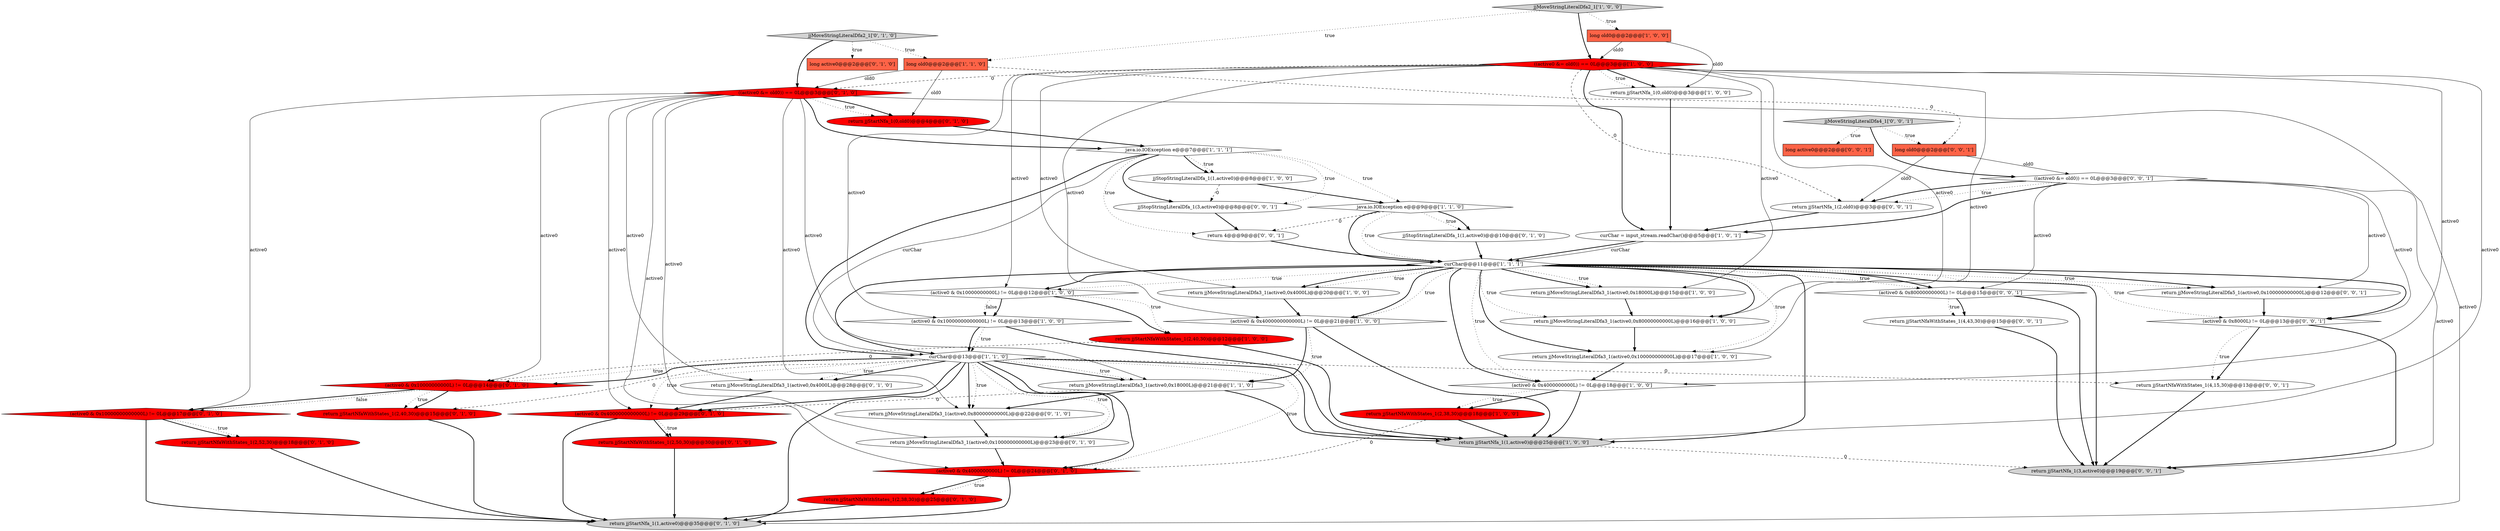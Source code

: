 digraph {
52 [style = filled, label = "return jjStartNfa_1(2,old0)@@@3@@@['0', '0', '1']", fillcolor = white, shape = ellipse image = "AAA0AAABBB3BBB"];
17 [style = filled, label = "long old0@@@2@@@['1', '1', '0']", fillcolor = tomato, shape = box image = "AAA0AAABBB1BBB"];
26 [style = filled, label = "return jjStartNfaWithStates_1(2,50,30)@@@30@@@['0', '1', '0']", fillcolor = red, shape = ellipse image = "AAA1AAABBB2BBB"];
50 [style = filled, label = "return jjStartNfaWithStates_1(4,43,30)@@@15@@@['0', '0', '1']", fillcolor = white, shape = ellipse image = "AAA0AAABBB3BBB"];
15 [style = filled, label = "(active0 & 0x10000000000000L) != 0L@@@13@@@['1', '0', '0']", fillcolor = white, shape = diamond image = "AAA0AAABBB1BBB"];
24 [style = filled, label = "(active0 & 0x10000000000L) != 0L@@@14@@@['0', '1', '0']", fillcolor = red, shape = diamond image = "AAA1AAABBB2BBB"];
16 [style = filled, label = "return jjStartNfaWithStates_1(2,38,30)@@@18@@@['1', '0', '0']", fillcolor = red, shape = ellipse image = "AAA1AAABBB1BBB"];
32 [style = filled, label = "(active0 & 0x4000000000000L) != 0L@@@29@@@['0', '1', '0']", fillcolor = red, shape = diamond image = "AAA1AAABBB2BBB"];
7 [style = filled, label = "return jjStartNfa_1(1,active0)@@@25@@@['1', '0', '0']", fillcolor = lightgray, shape = ellipse image = "AAA0AAABBB1BBB"];
39 [style = filled, label = "jjStopStringLiteralDfa_1(1,active0)@@@10@@@['0', '1', '0']", fillcolor = white, shape = ellipse image = "AAA0AAABBB2BBB"];
14 [style = filled, label = "return jjStartNfaWithStates_1(2,40,30)@@@12@@@['1', '0', '0']", fillcolor = red, shape = ellipse image = "AAA1AAABBB1BBB"];
27 [style = filled, label = "return jjMoveStringLiteralDfa3_1(active0,0x100000000000L)@@@23@@@['0', '1', '0']", fillcolor = white, shape = ellipse image = "AAA0AAABBB2BBB"];
23 [style = filled, label = "((active0 &= old0)) == 0L@@@3@@@['0', '1', '0']", fillcolor = red, shape = diamond image = "AAA1AAABBB2BBB"];
10 [style = filled, label = "return jjMoveStringLiteralDfa3_1(active0,0x80000000000L)@@@16@@@['1', '0', '0']", fillcolor = white, shape = ellipse image = "AAA0AAABBB1BBB"];
40 [style = filled, label = "long active0@@@2@@@['0', '0', '1']", fillcolor = tomato, shape = box image = "AAA0AAABBB3BBB"];
25 [style = filled, label = "return jjMoveStringLiteralDfa3_1(active0,0x4000L)@@@28@@@['0', '1', '0']", fillcolor = white, shape = ellipse image = "AAA0AAABBB2BBB"];
37 [style = filled, label = "return jjStartNfa_1(1,active0)@@@35@@@['0', '1', '0']", fillcolor = lightgray, shape = ellipse image = "AAA0AAABBB2BBB"];
30 [style = filled, label = "long active0@@@2@@@['0', '1', '0']", fillcolor = tomato, shape = box image = "AAA0AAABBB2BBB"];
38 [style = filled, label = "return jjStartNfaWithStates_1(2,38,30)@@@25@@@['0', '1', '0']", fillcolor = red, shape = ellipse image = "AAA1AAABBB2BBB"];
22 [style = filled, label = "curChar@@@11@@@['1', '1', '1']", fillcolor = white, shape = diamond image = "AAA0AAABBB1BBB"];
18 [style = filled, label = "curChar = input_stream.readChar()@@@5@@@['1', '0', '1']", fillcolor = white, shape = ellipse image = "AAA0AAABBB1BBB"];
33 [style = filled, label = "return jjStartNfaWithStates_1(2,40,30)@@@15@@@['0', '1', '0']", fillcolor = red, shape = ellipse image = "AAA1AAABBB2BBB"];
41 [style = filled, label = "jjMoveStringLiteralDfa4_1['0', '0', '1']", fillcolor = lightgray, shape = diamond image = "AAA0AAABBB3BBB"];
2 [style = filled, label = "long old0@@@2@@@['1', '0', '0']", fillcolor = tomato, shape = box image = "AAA0AAABBB1BBB"];
3 [style = filled, label = "return jjMoveStringLiteralDfa3_1(active0,0x18000L)@@@15@@@['1', '0', '0']", fillcolor = white, shape = ellipse image = "AAA0AAABBB1BBB"];
44 [style = filled, label = "((active0 &= old0)) == 0L@@@3@@@['0', '0', '1']", fillcolor = white, shape = diamond image = "AAA0AAABBB3BBB"];
45 [style = filled, label = "return 4@@@9@@@['0', '0', '1']", fillcolor = white, shape = ellipse image = "AAA0AAABBB3BBB"];
0 [style = filled, label = "(active0 & 0x4000000000000L) != 0L@@@21@@@['1', '0', '0']", fillcolor = white, shape = diamond image = "AAA0AAABBB1BBB"];
34 [style = filled, label = "return jjStartNfa_1(0,old0)@@@4@@@['0', '1', '0']", fillcolor = red, shape = ellipse image = "AAA1AAABBB2BBB"];
46 [style = filled, label = "return jjMoveStringLiteralDfa5_1(active0,0x100000000000L)@@@12@@@['0', '0', '1']", fillcolor = white, shape = ellipse image = "AAA0AAABBB3BBB"];
9 [style = filled, label = "java.io.IOException e@@@7@@@['1', '1', '1']", fillcolor = white, shape = diamond image = "AAA0AAABBB1BBB"];
4 [style = filled, label = "return jjStartNfa_1(0,old0)@@@3@@@['1', '0', '0']", fillcolor = white, shape = ellipse image = "AAA0AAABBB1BBB"];
12 [style = filled, label = "return jjMoveStringLiteralDfa3_1(active0,0x4000L)@@@20@@@['1', '0', '0']", fillcolor = white, shape = ellipse image = "AAA0AAABBB1BBB"];
31 [style = filled, label = "return jjStartNfaWithStates_1(2,52,30)@@@18@@@['0', '1', '0']", fillcolor = red, shape = ellipse image = "AAA1AAABBB2BBB"];
21 [style = filled, label = "return jjMoveStringLiteralDfa3_1(active0,0x100000000000L)@@@17@@@['1', '0', '0']", fillcolor = white, shape = ellipse image = "AAA0AAABBB1BBB"];
8 [style = filled, label = "jjMoveStringLiteralDfa2_1['1', '0', '0']", fillcolor = lightgray, shape = diamond image = "AAA0AAABBB1BBB"];
47 [style = filled, label = "return jjStartNfaWithStates_1(4,15,30)@@@13@@@['0', '0', '1']", fillcolor = white, shape = ellipse image = "AAA0AAABBB3BBB"];
11 [style = filled, label = "((active0 &= old0)) == 0L@@@3@@@['1', '0', '0']", fillcolor = red, shape = diamond image = "AAA1AAABBB1BBB"];
6 [style = filled, label = "(active0 & 0x4000000000L) != 0L@@@18@@@['1', '0', '0']", fillcolor = white, shape = diamond image = "AAA0AAABBB1BBB"];
51 [style = filled, label = "long old0@@@2@@@['0', '0', '1']", fillcolor = tomato, shape = box image = "AAA0AAABBB3BBB"];
20 [style = filled, label = "curChar@@@13@@@['1', '1', '0']", fillcolor = white, shape = diamond image = "AAA0AAABBB1BBB"];
5 [style = filled, label = "(active0 & 0x10000000000L) != 0L@@@12@@@['1', '0', '0']", fillcolor = white, shape = diamond image = "AAA0AAABBB1BBB"];
1 [style = filled, label = "return jjMoveStringLiteralDfa3_1(active0,0x18000L)@@@21@@@['1', '1', '0']", fillcolor = white, shape = ellipse image = "AAA0AAABBB1BBB"];
28 [style = filled, label = "(active0 & 0x10000000000000L) != 0L@@@17@@@['0', '1', '0']", fillcolor = red, shape = diamond image = "AAA1AAABBB2BBB"];
48 [style = filled, label = "return jjStartNfa_1(3,active0)@@@19@@@['0', '0', '1']", fillcolor = lightgray, shape = ellipse image = "AAA0AAABBB3BBB"];
49 [style = filled, label = "jjStopStringLiteralDfa_1(3,active0)@@@8@@@['0', '0', '1']", fillcolor = white, shape = ellipse image = "AAA0AAABBB3BBB"];
29 [style = filled, label = "(active0 & 0x4000000000L) != 0L@@@24@@@['0', '1', '0']", fillcolor = red, shape = diamond image = "AAA1AAABBB2BBB"];
35 [style = filled, label = "jjMoveStringLiteralDfa2_1['0', '1', '0']", fillcolor = lightgray, shape = diamond image = "AAA0AAABBB2BBB"];
36 [style = filled, label = "return jjMoveStringLiteralDfa3_1(active0,0x80000000000L)@@@22@@@['0', '1', '0']", fillcolor = white, shape = ellipse image = "AAA0AAABBB2BBB"];
19 [style = filled, label = "jjStopStringLiteralDfa_1(1,active0)@@@8@@@['1', '0', '0']", fillcolor = white, shape = ellipse image = "AAA0AAABBB1BBB"];
42 [style = filled, label = "(active0 & 0x80000000000L) != 0L@@@15@@@['0', '0', '1']", fillcolor = white, shape = diamond image = "AAA0AAABBB3BBB"];
43 [style = filled, label = "(active0 & 0x8000L) != 0L@@@13@@@['0', '0', '1']", fillcolor = white, shape = diamond image = "AAA0AAABBB3BBB"];
13 [style = filled, label = "java.io.IOException e@@@9@@@['1', '1', '0']", fillcolor = white, shape = diamond image = "AAA0AAABBB1BBB"];
14->24 [style = dashed, label="0"];
31->37 [style = bold, label=""];
23->25 [style = solid, label="active0"];
34->9 [style = bold, label=""];
32->37 [style = bold, label=""];
11->15 [style = solid, label="active0"];
16->7 [style = bold, label=""];
23->28 [style = solid, label="active0"];
20->27 [style = dotted, label="true"];
5->15 [style = bold, label=""];
15->20 [style = dotted, label="true"];
20->36 [style = dotted, label="true"];
24->33 [style = dotted, label="true"];
42->48 [style = bold, label=""];
23->27 [style = solid, label="active0"];
2->4 [style = solid, label="old0"];
14->7 [style = bold, label=""];
20->27 [style = bold, label=""];
13->45 [style = dashed, label="0"];
35->23 [style = bold, label=""];
18->22 [style = bold, label=""];
41->40 [style = dotted, label="true"];
22->0 [style = bold, label=""];
51->44 [style = solid, label="old0"];
9->49 [style = dotted, label="true"];
22->42 [style = dotted, label="true"];
45->22 [style = bold, label=""];
15->20 [style = bold, label=""];
23->36 [style = solid, label="active0"];
44->46 [style = solid, label="active0"];
20->37 [style = bold, label=""];
9->20 [style = solid, label="curChar"];
41->51 [style = dotted, label="true"];
17->34 [style = solid, label="old0"];
11->6 [style = solid, label="active0"];
13->22 [style = bold, label=""];
44->18 [style = bold, label=""];
20->47 [style = dashed, label="0"];
8->11 [style = bold, label=""];
13->39 [style = dotted, label="true"];
11->21 [style = solid, label="active0"];
24->28 [style = bold, label=""];
22->46 [style = dotted, label="true"];
28->37 [style = bold, label=""];
22->46 [style = bold, label=""];
20->24 [style = dotted, label="true"];
47->48 [style = bold, label=""];
22->0 [style = dotted, label="true"];
22->43 [style = bold, label=""];
8->17 [style = dotted, label="true"];
5->15 [style = dotted, label="false"];
44->52 [style = dotted, label="true"];
7->48 [style = dashed, label="0"];
22->43 [style = dotted, label="true"];
4->18 [style = bold, label=""];
10->21 [style = bold, label=""];
20->25 [style = bold, label=""];
22->5 [style = bold, label=""];
35->30 [style = dotted, label="true"];
22->7 [style = bold, label=""];
11->18 [style = bold, label=""];
32->26 [style = bold, label=""];
44->42 [style = solid, label="active0"];
0->7 [style = bold, label=""];
39->22 [style = bold, label=""];
3->10 [style = bold, label=""];
11->12 [style = solid, label="active0"];
43->47 [style = bold, label=""];
13->22 [style = dotted, label="true"];
19->13 [style = bold, label=""];
22->20 [style = bold, label=""];
38->37 [style = bold, label=""];
52->18 [style = bold, label=""];
9->13 [style = dotted, label="true"];
11->52 [style = dashed, label="0"];
26->37 [style = bold, label=""];
29->38 [style = bold, label=""];
43->47 [style = dotted, label="true"];
20->33 [style = dashed, label="0"];
27->29 [style = bold, label=""];
20->7 [style = bold, label=""];
6->7 [style = bold, label=""];
22->6 [style = bold, label=""];
22->42 [style = bold, label=""];
46->43 [style = bold, label=""];
22->21 [style = dotted, label="true"];
49->45 [style = bold, label=""];
20->25 [style = dotted, label="true"];
22->48 [style = bold, label=""];
8->2 [style = dotted, label="true"];
28->31 [style = bold, label=""];
11->4 [style = bold, label=""];
11->23 [style = dashed, label="0"];
9->20 [style = bold, label=""];
13->39 [style = bold, label=""];
29->37 [style = bold, label=""];
11->4 [style = dotted, label="true"];
17->23 [style = solid, label="old0"];
20->1 [style = bold, label=""];
50->48 [style = bold, label=""];
1->32 [style = dashed, label="0"];
1->7 [style = bold, label=""];
23->29 [style = solid, label="active0"];
22->5 [style = dotted, label="true"];
24->33 [style = bold, label=""];
17->51 [style = dashed, label="0"];
23->24 [style = solid, label="active0"];
9->19 [style = dotted, label="true"];
20->1 [style = dotted, label="true"];
9->45 [style = dotted, label="true"];
0->1 [style = bold, label=""];
18->22 [style = solid, label="curChar"];
22->10 [style = bold, label=""];
11->3 [style = solid, label="active0"];
22->3 [style = dotted, label="true"];
9->19 [style = bold, label=""];
9->49 [style = bold, label=""];
33->37 [style = bold, label=""];
2->11 [style = solid, label="old0"];
20->36 [style = bold, label=""];
0->1 [style = dotted, label="true"];
11->7 [style = solid, label="active0"];
5->14 [style = dotted, label="true"];
28->31 [style = dotted, label="true"];
22->10 [style = dotted, label="true"];
42->50 [style = bold, label=""];
15->7 [style = bold, label=""];
21->6 [style = bold, label=""];
11->0 [style = solid, label="active0"];
20->29 [style = bold, label=""];
42->50 [style = dotted, label="true"];
11->10 [style = solid, label="active0"];
24->28 [style = dotted, label="false"];
43->48 [style = bold, label=""];
25->32 [style = bold, label=""];
22->21 [style = bold, label=""];
20->32 [style = bold, label=""];
44->43 [style = solid, label="active0"];
11->5 [style = solid, label="active0"];
29->38 [style = dotted, label="true"];
5->14 [style = bold, label=""];
51->52 [style = solid, label="old0"];
22->6 [style = dotted, label="true"];
12->0 [style = bold, label=""];
1->36 [style = bold, label=""];
44->48 [style = solid, label="active0"];
19->49 [style = dashed, label="0"];
22->12 [style = dotted, label="true"];
22->3 [style = bold, label=""];
23->32 [style = solid, label="active0"];
36->27 [style = bold, label=""];
20->29 [style = dotted, label="true"];
6->16 [style = bold, label=""];
22->12 [style = bold, label=""];
44->52 [style = bold, label=""];
23->34 [style = bold, label=""];
16->29 [style = dashed, label="0"];
35->17 [style = dotted, label="true"];
32->26 [style = dotted, label="true"];
20->24 [style = bold, label=""];
20->32 [style = dotted, label="true"];
23->37 [style = solid, label="active0"];
23->34 [style = dotted, label="true"];
23->9 [style = bold, label=""];
23->1 [style = solid, label="active0"];
41->44 [style = bold, label=""];
6->16 [style = dotted, label="true"];
}
